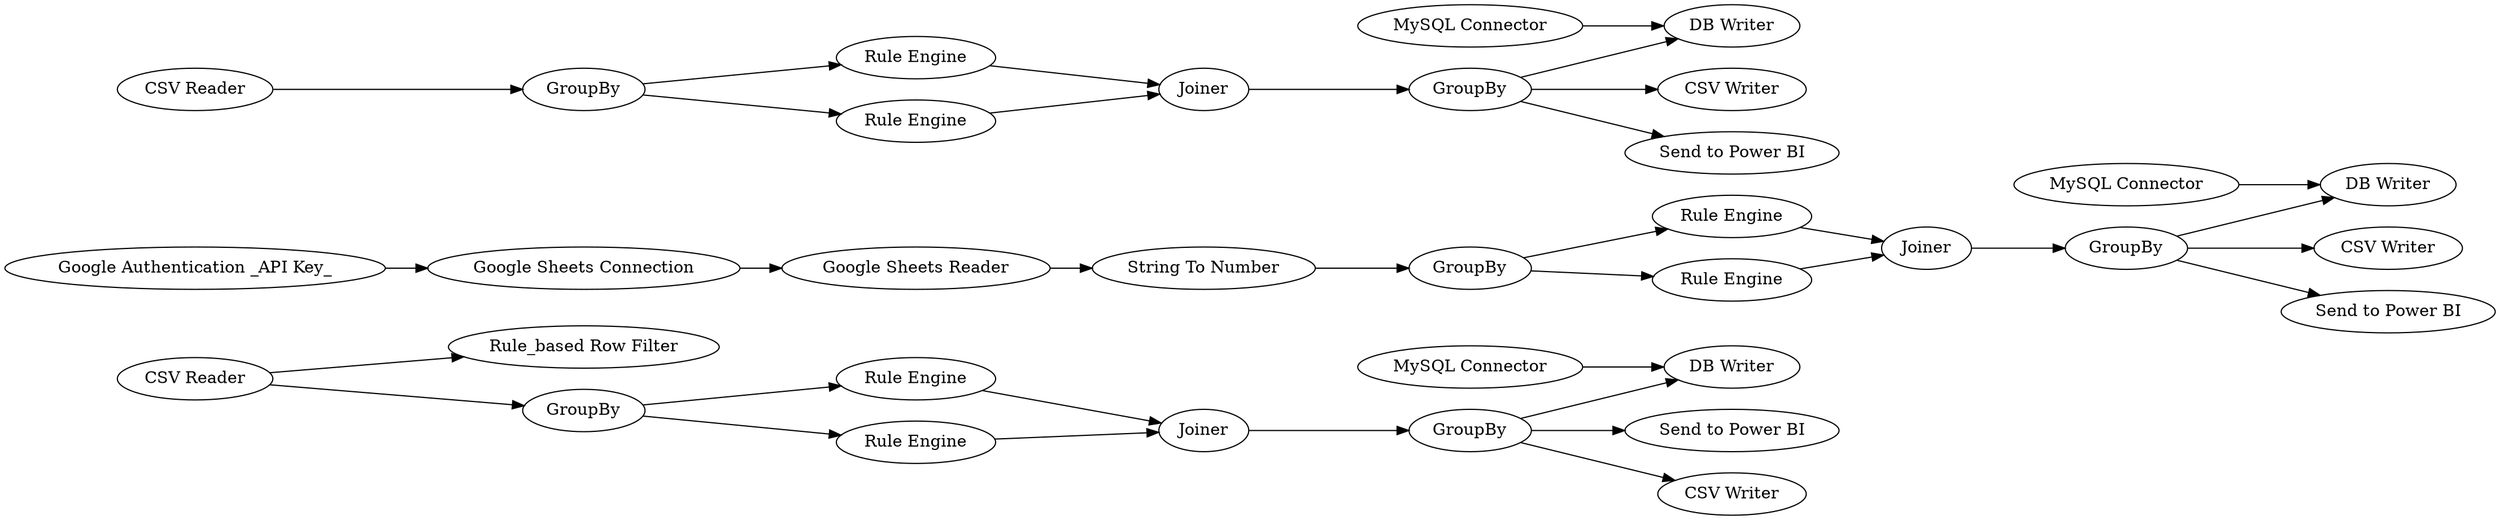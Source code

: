 digraph {
	"-7144462023098138509_9" [label="Rule Engine"]
	"-7144462023098138509_20" [label="Google Sheets Reader"]
	"-7144462023098138509_46" [label="DB Writer"]
	"-7144462023098138509_47" [label=Joiner]
	"-7144462023098138509_39" [label="CSV Writer"]
	"-7144462023098138509_32" [label="MySQL Connector"]
	"-7144462023098138509_22" [label="Google Authentication _API Key_"]
	"-7144462023098138509_31" [label="CSV Reader"]
	"-7144462023098138509_11" [label="Rule Engine"]
	"-7144462023098138509_17" [label="DB Writer"]
	"-7144462023098138509_33" [label="DB Writer"]
	"-7144462023098138509_10" [label=GroupBy]
	"-7144462023098138509_27" [label=GroupBy]
	"-7144462023098138509_45" [label="Send to Power BI"]
	"-7144462023098138509_15" [label="Send to Power BI"]
	"-7144462023098138509_23" [label=GroupBy]
	"-7144462023098138509_13" [label=Joiner]
	"-7144462023098138509_28" [label="String To Number"]
	"-7144462023098138509_35" [label="CSV Writer"]
	"-7144462023098138509_30" [label="Rule_based Row Filter"]
	"-7144462023098138509_48" [label=GroupBy]
	"-7144462023098138509_18" [label="MySQL Connector"]
	"-7144462023098138509_4" [label=GroupBy]
	"-7144462023098138509_1" [label="CSV Reader"]
	"-7144462023098138509_41" [label=GroupBy]
	"-7144462023098138509_44" [label="Rule Engine"]
	"-7144462023098138509_38" [label="MySQL Connector"]
	"-7144462023098138509_26" [label=Joiner]
	"-7144462023098138509_40" [label="Rule Engine"]
	"-7144462023098138509_25" [label="Rule Engine"]
	"-7144462023098138509_14" [label="CSV Writer"]
	"-7144462023098138509_24" [label="Rule Engine"]
	"-7144462023098138509_21" [label="Google Sheets Connection"]
	"-7144462023098138509_34" [label="Send to Power BI"]
	"-7144462023098138509_27" -> "-7144462023098138509_34"
	"-7144462023098138509_40" -> "-7144462023098138509_47"
	"-7144462023098138509_21" -> "-7144462023098138509_20"
	"-7144462023098138509_41" -> "-7144462023098138509_45"
	"-7144462023098138509_23" -> "-7144462023098138509_24"
	"-7144462023098138509_9" -> "-7144462023098138509_13"
	"-7144462023098138509_10" -> "-7144462023098138509_14"
	"-7144462023098138509_48" -> "-7144462023098138509_40"
	"-7144462023098138509_4" -> "-7144462023098138509_9"
	"-7144462023098138509_26" -> "-7144462023098138509_27"
	"-7144462023098138509_28" -> "-7144462023098138509_23"
	"-7144462023098138509_1" -> "-7144462023098138509_4"
	"-7144462023098138509_23" -> "-7144462023098138509_25"
	"-7144462023098138509_10" -> "-7144462023098138509_15"
	"-7144462023098138509_4" -> "-7144462023098138509_11"
	"-7144462023098138509_18" -> "-7144462023098138509_17"
	"-7144462023098138509_41" -> "-7144462023098138509_46"
	"-7144462023098138509_24" -> "-7144462023098138509_26"
	"-7144462023098138509_38" -> "-7144462023098138509_46"
	"-7144462023098138509_48" -> "-7144462023098138509_44"
	"-7144462023098138509_47" -> "-7144462023098138509_41"
	"-7144462023098138509_10" -> "-7144462023098138509_17"
	"-7144462023098138509_25" -> "-7144462023098138509_26"
	"-7144462023098138509_20" -> "-7144462023098138509_28"
	"-7144462023098138509_13" -> "-7144462023098138509_10"
	"-7144462023098138509_1" -> "-7144462023098138509_30"
	"-7144462023098138509_41" -> "-7144462023098138509_39"
	"-7144462023098138509_27" -> "-7144462023098138509_35"
	"-7144462023098138509_22" -> "-7144462023098138509_21"
	"-7144462023098138509_32" -> "-7144462023098138509_33"
	"-7144462023098138509_11" -> "-7144462023098138509_13"
	"-7144462023098138509_31" -> "-7144462023098138509_48"
	"-7144462023098138509_44" -> "-7144462023098138509_47"
	"-7144462023098138509_27" -> "-7144462023098138509_33"
	rankdir=LR
}

